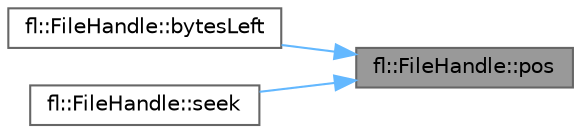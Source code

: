 digraph "fl::FileHandle::pos"
{
 // INTERACTIVE_SVG=YES
 // LATEX_PDF_SIZE
  bgcolor="transparent";
  edge [fontname=Helvetica,fontsize=10,labelfontname=Helvetica,labelfontsize=10];
  node [fontname=Helvetica,fontsize=10,shape=box,height=0.2,width=0.4];
  rankdir="RL";
  Node1 [id="Node000001",label="fl::FileHandle::pos",height=0.2,width=0.4,color="gray40", fillcolor="grey60", style="filled", fontcolor="black",tooltip=" "];
  Node1 -> Node2 [id="edge1_Node000001_Node000002",dir="back",color="steelblue1",style="solid",tooltip=" "];
  Node2 [id="Node000002",label="fl::FileHandle::bytesLeft",height=0.2,width=0.4,color="grey40", fillcolor="white", style="filled",URL="$d5/d86/classfl_1_1_file_handle_ab85ee53a33ebc11f702cc197bde3f53e.html#ab85ee53a33ebc11f702cc197bde3f53e",tooltip=" "];
  Node1 -> Node3 [id="edge2_Node000001_Node000003",dir="back",color="steelblue1",style="solid",tooltip=" "];
  Node3 [id="Node000003",label="fl::FileHandle::seek",height=0.2,width=0.4,color="grey40", fillcolor="white", style="filled",URL="$d5/d86/classfl_1_1_file_handle_a123224c428ab62bf7151d5862e2a733e.html#a123224c428ab62bf7151d5862e2a733e",tooltip=" "];
}
